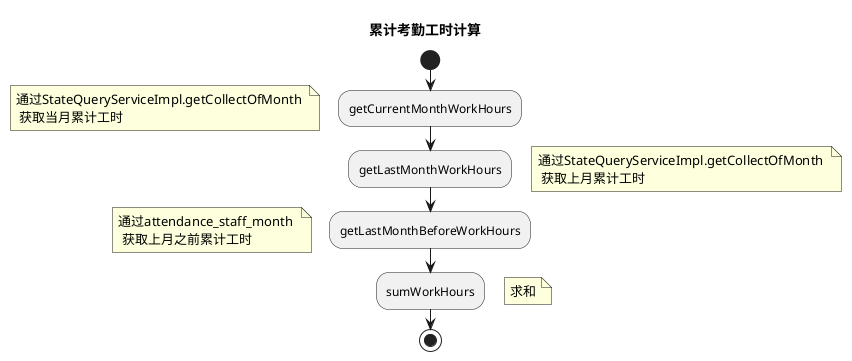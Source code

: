#

@startuml

title 累计考勤工时计算

start

:getCurrentMonthWorkHours;

floating note left: 通过StateQueryServiceImpl.getCollectOfMonth \n 获取当月累计工时

:getLastMonthWorkHours;

floating note right: 通过StateQueryServiceImpl.getCollectOfMonth \n 获取上月累计工时

:getLastMonthBeforeWorkHours;

floating note left: 通过attendance_staff_month \n 获取上月之前累计工时

:sumWorkHours;

floating note right: 求和

stop
@enduml